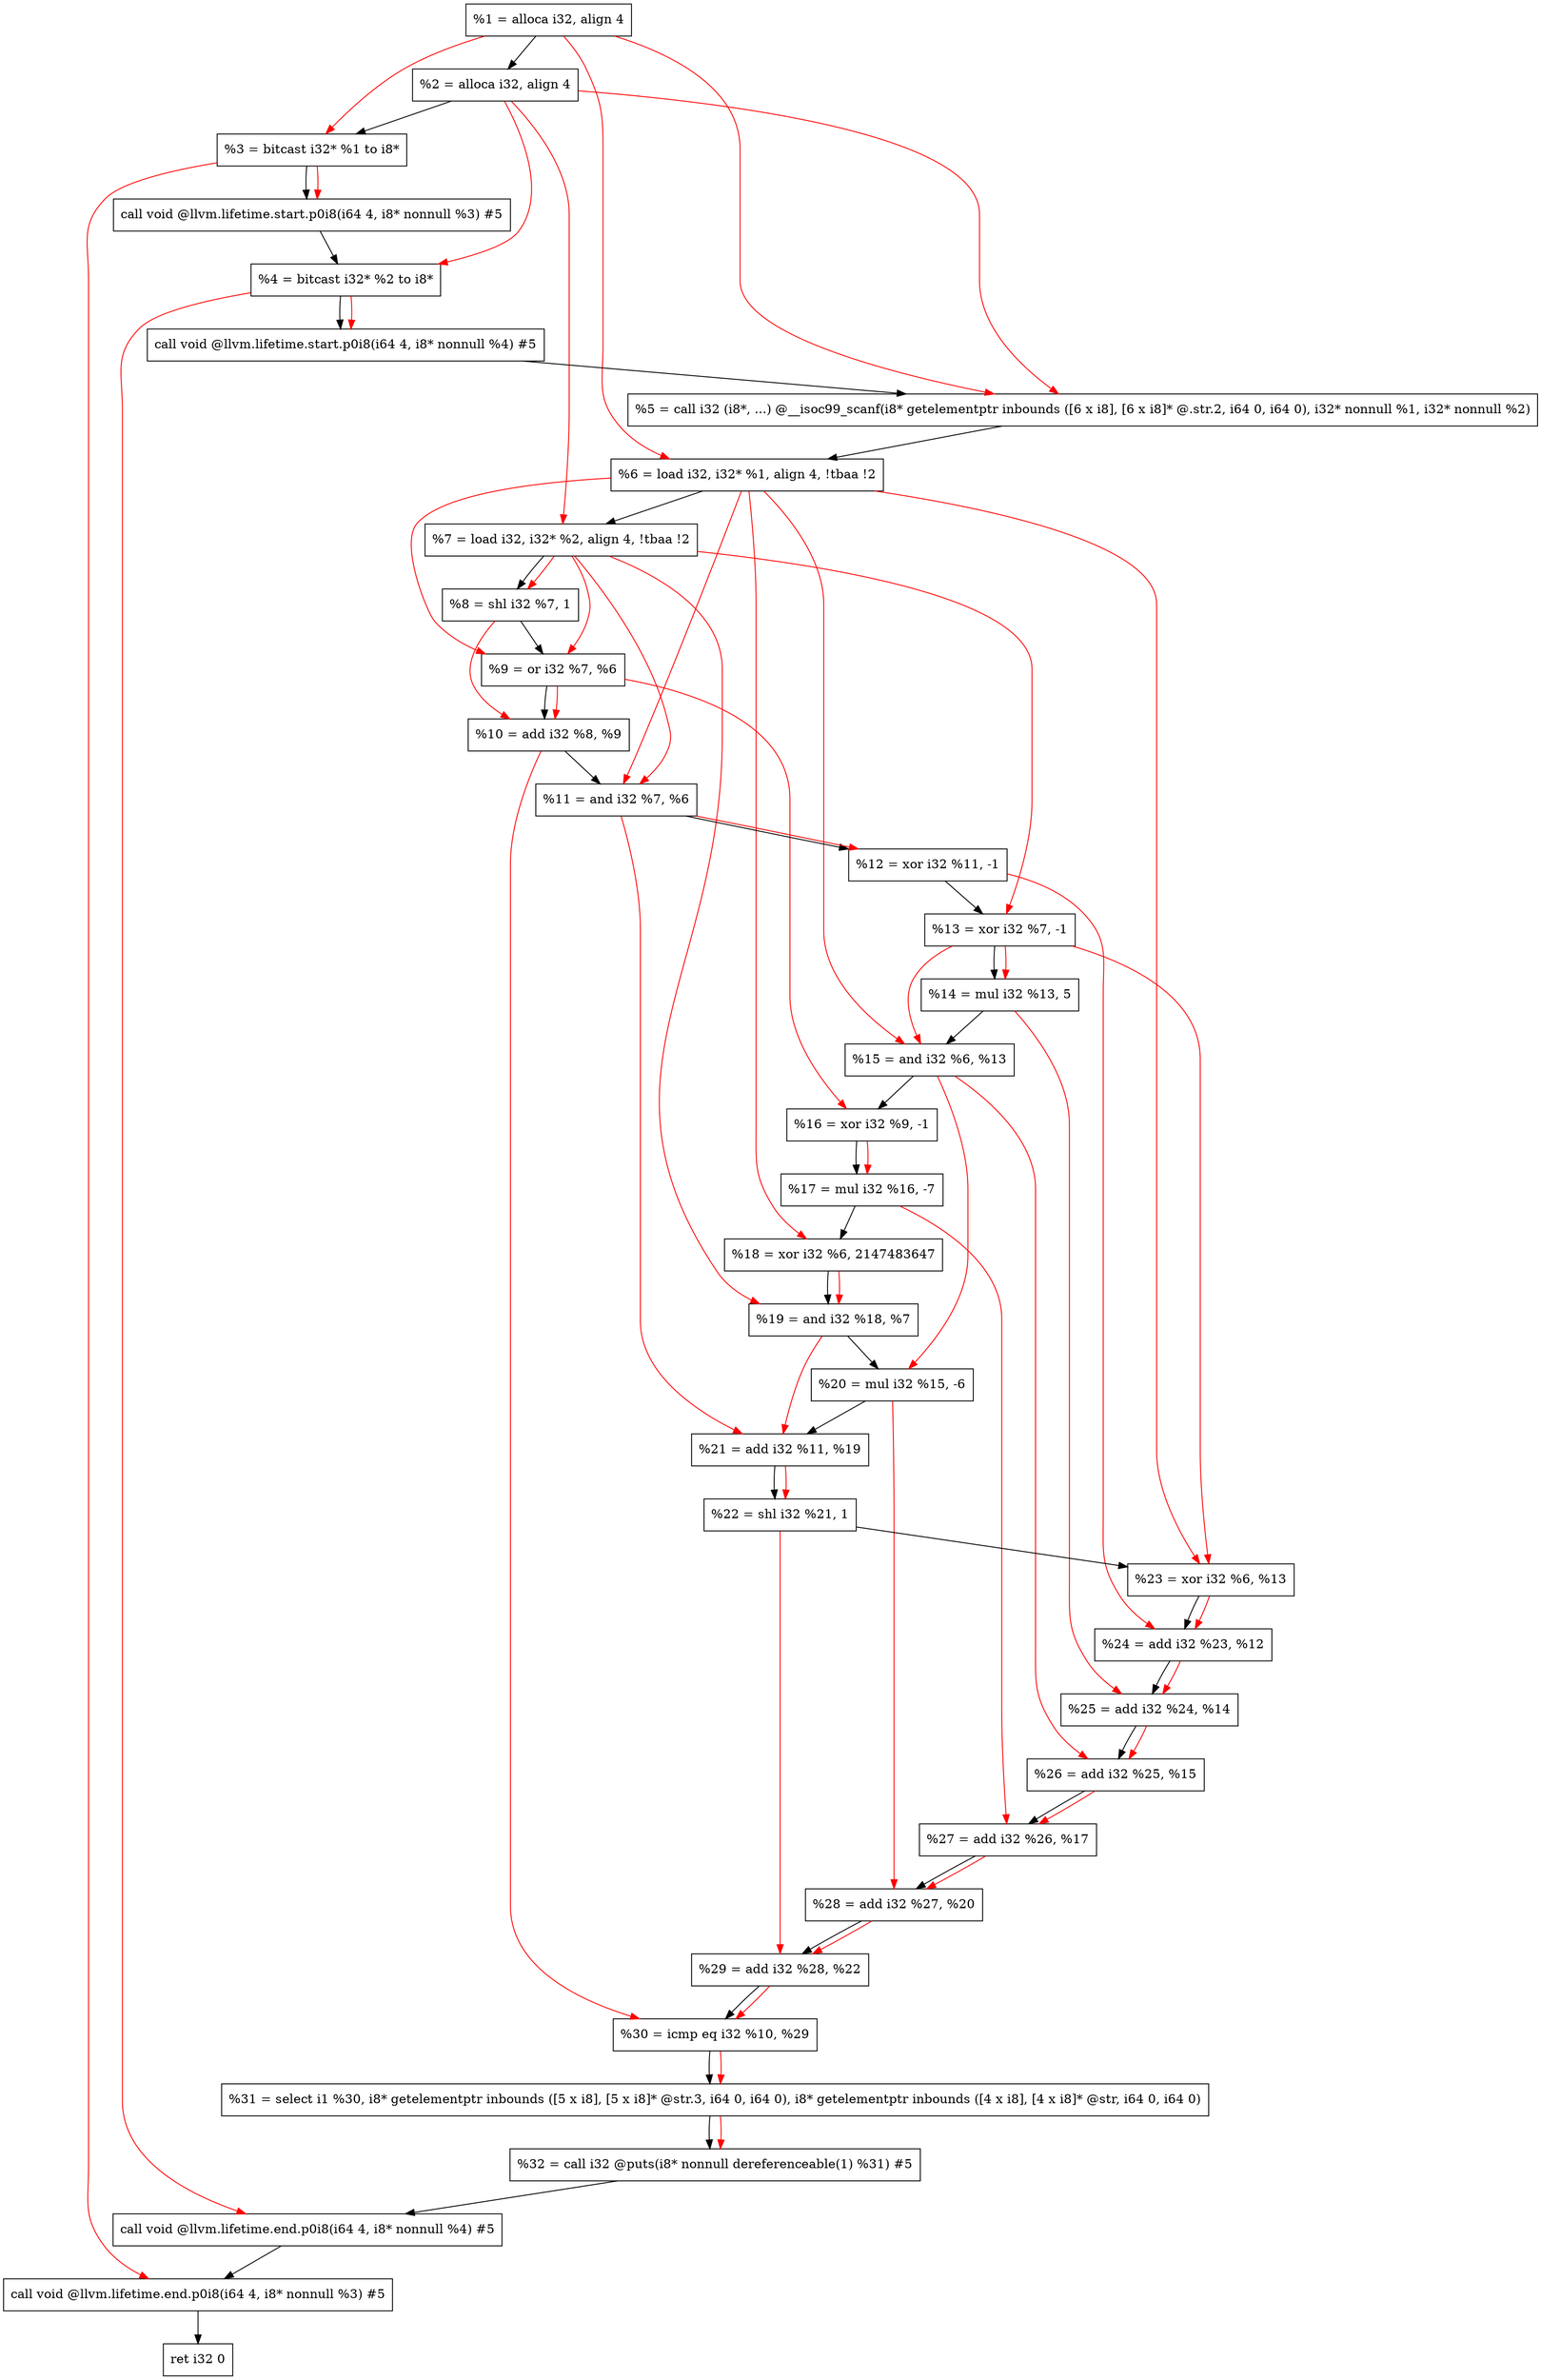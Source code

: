 digraph "DFG for'main' function" {
	Node0x12cad58[shape=record, label="  %1 = alloca i32, align 4"];
	Node0x12cadd8[shape=record, label="  %2 = alloca i32, align 4"];
	Node0x12cae68[shape=record, label="  %3 = bitcast i32* %1 to i8*"];
	Node0x12cb2c8[shape=record, label="  call void @llvm.lifetime.start.p0i8(i64 4, i8* nonnull %3) #5"];
	Node0x12cb3a8[shape=record, label="  %4 = bitcast i32* %2 to i8*"];
	Node0x12cb4c8[shape=record, label="  call void @llvm.lifetime.start.p0i8(i64 4, i8* nonnull %4) #5"];
	Node0x12cb700[shape=record, label="  %5 = call i32 (i8*, ...) @__isoc99_scanf(i8* getelementptr inbounds ([6 x i8], [6 x i8]* @.str.2, i64 0, i64 0), i32* nonnull %1, i32* nonnull %2)"];
	Node0x12cb7b8[shape=record, label="  %6 = load i32, i32* %1, align 4, !tbaa !2"];
	Node0x12cc728[shape=record, label="  %7 = load i32, i32* %2, align 4, !tbaa !2"];
	Node0x12ccdb0[shape=record, label="  %8 = shl i32 %7, 1"];
	Node0x12cce20[shape=record, label="  %9 = or i32 %7, %6"];
	Node0x12cce90[shape=record, label="  %10 = add i32 %8, %9"];
	Node0x12ccf00[shape=record, label="  %11 = and i32 %7, %6"];
	Node0x12ccf70[shape=record, label="  %12 = xor i32 %11, -1"];
	Node0x12ccfe0[shape=record, label="  %13 = xor i32 %7, -1"];
	Node0x12cd050[shape=record, label="  %14 = mul i32 %13, 5"];
	Node0x12cd0c0[shape=record, label="  %15 = and i32 %6, %13"];
	Node0x12cd130[shape=record, label="  %16 = xor i32 %9, -1"];
	Node0x12cd1a0[shape=record, label="  %17 = mul i32 %16, -7"];
	Node0x12cd210[shape=record, label="  %18 = xor i32 %6, 2147483647"];
	Node0x12cd280[shape=record, label="  %19 = and i32 %18, %7"];
	Node0x12cd2f0[shape=record, label="  %20 = mul i32 %15, -6"];
	Node0x12cd360[shape=record, label="  %21 = add i32 %11, %19"];
	Node0x12cd3d0[shape=record, label="  %22 = shl i32 %21, 1"];
	Node0x12cd440[shape=record, label="  %23 = xor i32 %6, %13"];
	Node0x12cd4b0[shape=record, label="  %24 = add i32 %23, %12"];
	Node0x12cd520[shape=record, label="  %25 = add i32 %24, %14"];
	Node0x12cd590[shape=record, label="  %26 = add i32 %25, %15"];
	Node0x12cd600[shape=record, label="  %27 = add i32 %26, %17"];
	Node0x12cd670[shape=record, label="  %28 = add i32 %27, %20"];
	Node0x12cd6e0[shape=record, label="  %29 = add i32 %28, %22"];
	Node0x12cd750[shape=record, label="  %30 = icmp eq i32 %10, %29"];
	Node0x126b9d8[shape=record, label="  %31 = select i1 %30, i8* getelementptr inbounds ([5 x i8], [5 x i8]* @str.3, i64 0, i64 0), i8* getelementptr inbounds ([4 x i8], [4 x i8]* @str, i64 0, i64 0)"];
	Node0x12cd7e0[shape=record, label="  %32 = call i32 @puts(i8* nonnull dereferenceable(1) %31) #5"];
	Node0x12cdc48[shape=record, label="  call void @llvm.lifetime.end.p0i8(i64 4, i8* nonnull %4) #5"];
	Node0x12cdda8[shape=record, label="  call void @llvm.lifetime.end.p0i8(i64 4, i8* nonnull %3) #5"];
	Node0x12cde68[shape=record, label="  ret i32 0"];
	Node0x12cad58 -> Node0x12cadd8;
	Node0x12cadd8 -> Node0x12cae68;
	Node0x12cae68 -> Node0x12cb2c8;
	Node0x12cb2c8 -> Node0x12cb3a8;
	Node0x12cb3a8 -> Node0x12cb4c8;
	Node0x12cb4c8 -> Node0x12cb700;
	Node0x12cb700 -> Node0x12cb7b8;
	Node0x12cb7b8 -> Node0x12cc728;
	Node0x12cc728 -> Node0x12ccdb0;
	Node0x12ccdb0 -> Node0x12cce20;
	Node0x12cce20 -> Node0x12cce90;
	Node0x12cce90 -> Node0x12ccf00;
	Node0x12ccf00 -> Node0x12ccf70;
	Node0x12ccf70 -> Node0x12ccfe0;
	Node0x12ccfe0 -> Node0x12cd050;
	Node0x12cd050 -> Node0x12cd0c0;
	Node0x12cd0c0 -> Node0x12cd130;
	Node0x12cd130 -> Node0x12cd1a0;
	Node0x12cd1a0 -> Node0x12cd210;
	Node0x12cd210 -> Node0x12cd280;
	Node0x12cd280 -> Node0x12cd2f0;
	Node0x12cd2f0 -> Node0x12cd360;
	Node0x12cd360 -> Node0x12cd3d0;
	Node0x12cd3d0 -> Node0x12cd440;
	Node0x12cd440 -> Node0x12cd4b0;
	Node0x12cd4b0 -> Node0x12cd520;
	Node0x12cd520 -> Node0x12cd590;
	Node0x12cd590 -> Node0x12cd600;
	Node0x12cd600 -> Node0x12cd670;
	Node0x12cd670 -> Node0x12cd6e0;
	Node0x12cd6e0 -> Node0x12cd750;
	Node0x12cd750 -> Node0x126b9d8;
	Node0x126b9d8 -> Node0x12cd7e0;
	Node0x12cd7e0 -> Node0x12cdc48;
	Node0x12cdc48 -> Node0x12cdda8;
	Node0x12cdda8 -> Node0x12cde68;
edge [color=red]
	Node0x12cad58 -> Node0x12cae68;
	Node0x12cae68 -> Node0x12cb2c8;
	Node0x12cadd8 -> Node0x12cb3a8;
	Node0x12cb3a8 -> Node0x12cb4c8;
	Node0x12cad58 -> Node0x12cb700;
	Node0x12cadd8 -> Node0x12cb700;
	Node0x12cad58 -> Node0x12cb7b8;
	Node0x12cadd8 -> Node0x12cc728;
	Node0x12cc728 -> Node0x12ccdb0;
	Node0x12cc728 -> Node0x12cce20;
	Node0x12cb7b8 -> Node0x12cce20;
	Node0x12ccdb0 -> Node0x12cce90;
	Node0x12cce20 -> Node0x12cce90;
	Node0x12cc728 -> Node0x12ccf00;
	Node0x12cb7b8 -> Node0x12ccf00;
	Node0x12ccf00 -> Node0x12ccf70;
	Node0x12cc728 -> Node0x12ccfe0;
	Node0x12ccfe0 -> Node0x12cd050;
	Node0x12cb7b8 -> Node0x12cd0c0;
	Node0x12ccfe0 -> Node0x12cd0c0;
	Node0x12cce20 -> Node0x12cd130;
	Node0x12cd130 -> Node0x12cd1a0;
	Node0x12cb7b8 -> Node0x12cd210;
	Node0x12cd210 -> Node0x12cd280;
	Node0x12cc728 -> Node0x12cd280;
	Node0x12cd0c0 -> Node0x12cd2f0;
	Node0x12ccf00 -> Node0x12cd360;
	Node0x12cd280 -> Node0x12cd360;
	Node0x12cd360 -> Node0x12cd3d0;
	Node0x12cb7b8 -> Node0x12cd440;
	Node0x12ccfe0 -> Node0x12cd440;
	Node0x12cd440 -> Node0x12cd4b0;
	Node0x12ccf70 -> Node0x12cd4b0;
	Node0x12cd4b0 -> Node0x12cd520;
	Node0x12cd050 -> Node0x12cd520;
	Node0x12cd520 -> Node0x12cd590;
	Node0x12cd0c0 -> Node0x12cd590;
	Node0x12cd590 -> Node0x12cd600;
	Node0x12cd1a0 -> Node0x12cd600;
	Node0x12cd600 -> Node0x12cd670;
	Node0x12cd2f0 -> Node0x12cd670;
	Node0x12cd670 -> Node0x12cd6e0;
	Node0x12cd3d0 -> Node0x12cd6e0;
	Node0x12cce90 -> Node0x12cd750;
	Node0x12cd6e0 -> Node0x12cd750;
	Node0x12cd750 -> Node0x126b9d8;
	Node0x126b9d8 -> Node0x12cd7e0;
	Node0x12cb3a8 -> Node0x12cdc48;
	Node0x12cae68 -> Node0x12cdda8;
}
